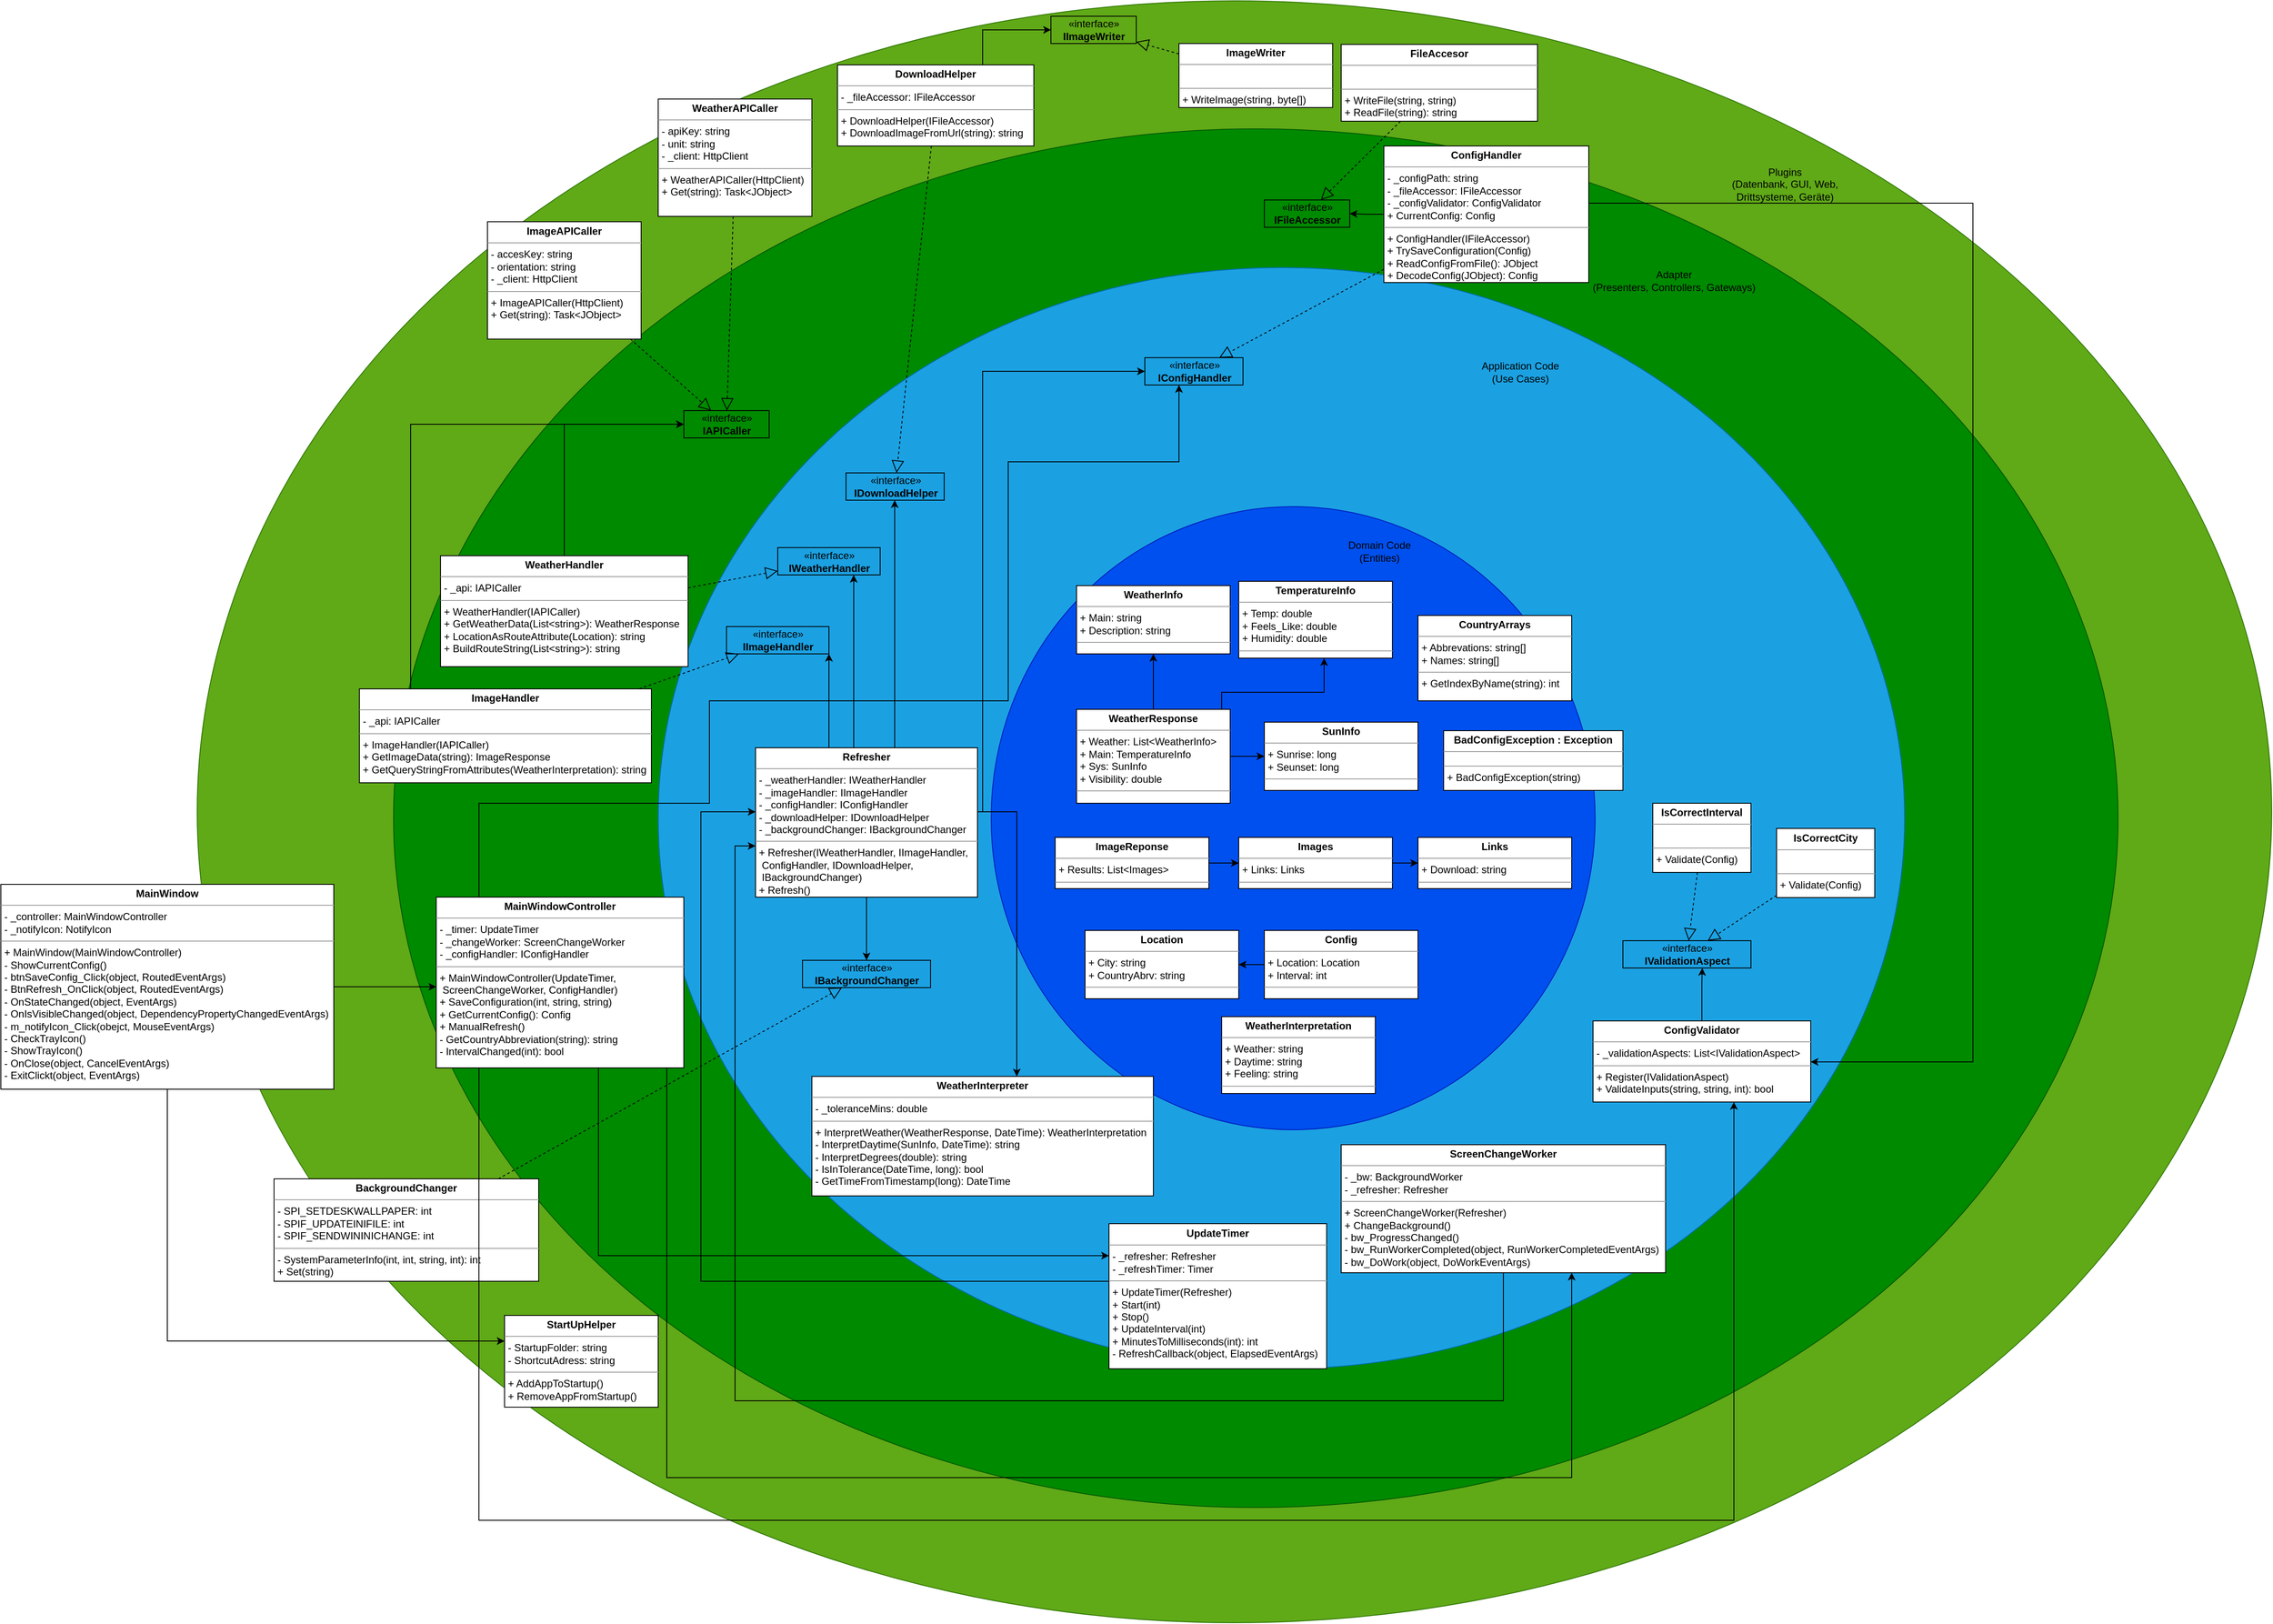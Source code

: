<mxfile version="14.6.13" type="device"><diagram id="13Ci8cnXTDBYmVddRclu" name="Seite-1"><mxGraphModel dx="2214" dy="1279" grid="1" gridSize="10" guides="1" tooltips="1" connect="1" arrows="1" fold="1" page="1" pageScale="1" pageWidth="827" pageHeight="1169" math="0" shadow="0"><root><mxCell id="0"/><mxCell id="1" parent="0"/><mxCell id="1ZH-UxGlyihbAkUnr0aM-4" value="" style="ellipse;whiteSpace=wrap;html=1;fillColor=#60a917;strokeColor=#2D7600;fontColor=#ffffff;" parent="1" vertex="1"><mxGeometry x="1000" width="2430" height="1900" as="geometry"/></mxCell><mxCell id="1ZH-UxGlyihbAkUnr0aM-3" value="" style="ellipse;whiteSpace=wrap;html=1;fillColor=#008a00;strokeColor=#005700;fontColor=#ffffff;" parent="1" vertex="1"><mxGeometry x="1230" y="150" width="2020" height="1615" as="geometry"/></mxCell><mxCell id="1ZH-UxGlyihbAkUnr0aM-2" value="" style="ellipse;whiteSpace=wrap;html=1;fillColor=#1ba1e2;strokeColor=#006EAF;fontColor=#ffffff;" parent="1" vertex="1"><mxGeometry x="1540" y="312.5" width="1460" height="1290" as="geometry"/></mxCell><mxCell id="1ZH-UxGlyihbAkUnr0aM-1" value="" style="ellipse;whiteSpace=wrap;html=1;fillColor=#0050ef;strokeColor=#001DBC;fontColor=#ffffff;" parent="1" vertex="1"><mxGeometry x="1930" y="592.5" width="707.5" height="730" as="geometry"/></mxCell><mxCell id="1ZH-UxGlyihbAkUnr0aM-5" value="Plugins&lt;br&gt;(Datenbank, GUI, Web, &lt;br&gt;Drittsysteme, Geräte)" style="text;html=1;strokeColor=none;fillColor=none;align=center;verticalAlign=middle;whiteSpace=wrap;rounded=0;" parent="1" vertex="1"><mxGeometry x="2740" y="190" width="240" height="50" as="geometry"/></mxCell><mxCell id="1ZH-UxGlyihbAkUnr0aM-7" value="Adapter&lt;br&gt;(Presenters, Controllers, Gateways)" style="text;html=1;strokeColor=none;fillColor=none;align=center;verticalAlign=middle;whiteSpace=wrap;rounded=0;" parent="1" vertex="1"><mxGeometry x="2620" y="312.5" width="220" height="30" as="geometry"/></mxCell><mxCell id="1ZH-UxGlyihbAkUnr0aM-8" value="Application Code&lt;br&gt;(Use Cases)" style="text;html=1;strokeColor=none;fillColor=none;align=center;verticalAlign=middle;whiteSpace=wrap;rounded=0;" parent="1" vertex="1"><mxGeometry x="2500" y="420" width="100" height="30" as="geometry"/></mxCell><mxCell id="1ZH-UxGlyihbAkUnr0aM-9" value="Domain Code&lt;br&gt;(Entities)" style="text;html=1;strokeColor=none;fillColor=none;align=center;verticalAlign=middle;whiteSpace=wrap;rounded=0;" parent="1" vertex="1"><mxGeometry x="2340" y="630" width="90" height="30" as="geometry"/></mxCell><mxCell id="TpVtdpSpKy2b_vQORwwP-1" value="&lt;p style=&quot;margin: 0px ; margin-top: 4px ; text-align: center&quot;&gt;&lt;b&gt;CountryArrays&lt;/b&gt;&lt;/p&gt;&lt;hr size=&quot;1&quot;&gt;&lt;p style=&quot;margin: 0px ; margin-left: 4px&quot;&gt;+ Abbrevations: string[]&lt;/p&gt;&lt;p style=&quot;margin: 0px ; margin-left: 4px&quot;&gt;+ Names: string[]&lt;/p&gt;&lt;hr size=&quot;1&quot;&gt;&lt;p style=&quot;margin: 0px ; margin-left: 4px&quot;&gt;+ GetIndexByName(string): int&lt;/p&gt;" style="verticalAlign=top;align=left;overflow=fill;fontSize=12;fontFamily=Helvetica;html=1;labelBackgroundColor=none;collapsible=0;" parent="1" vertex="1"><mxGeometry x="2430" y="720" width="180" height="100" as="geometry"><mxRectangle x="610" y="215" width="130" height="80" as="alternateBounds"/></mxGeometry></mxCell><mxCell id="TpVtdpSpKy2b_vQORwwP-2" value="&lt;p style=&quot;margin: 0px ; margin-top: 4px ; text-align: center&quot;&gt;&lt;b&gt;Location&lt;/b&gt;&lt;/p&gt;&lt;hr size=&quot;1&quot;&gt;&lt;p style=&quot;margin: 0px ; margin-left: 4px&quot;&gt;+ City: string&lt;/p&gt;&lt;p style=&quot;margin: 0px ; margin-left: 4px&quot;&gt;+ CountryAbrv: string&lt;/p&gt;&lt;hr size=&quot;1&quot;&gt;&lt;p style=&quot;margin: 0px ; margin-left: 4px&quot;&gt;&lt;br&gt;&lt;/p&gt;" style="verticalAlign=top;align=left;overflow=fill;fontSize=12;fontFamily=Helvetica;html=1;labelBackgroundColor=none;collapsible=0;" parent="1" vertex="1"><mxGeometry x="2040" y="1089" width="180" height="80" as="geometry"><mxRectangle x="610" y="215" width="130" height="80" as="alternateBounds"/></mxGeometry></mxCell><mxCell id="TpVtdpSpKy2b_vQORwwP-3" value="&lt;p style=&quot;margin: 0px ; margin-top: 4px ; text-align: center&quot;&gt;&lt;b&gt;WeatherInterpretation&lt;/b&gt;&lt;/p&gt;&lt;hr size=&quot;1&quot;&gt;&lt;p style=&quot;margin: 0px ; margin-left: 4px&quot;&gt;+ Weather: string&lt;/p&gt;&lt;p style=&quot;margin: 0px ; margin-left: 4px&quot;&gt;+ Daytime: string&lt;/p&gt;&lt;p style=&quot;margin: 0px ; margin-left: 4px&quot;&gt;+ Feeling: string&lt;/p&gt;&lt;hr size=&quot;1&quot;&gt;&lt;p style=&quot;margin: 0px ; margin-left: 4px&quot;&gt;&lt;br&gt;&lt;/p&gt;" style="verticalAlign=top;align=left;overflow=fill;fontSize=12;fontFamily=Helvetica;html=1;labelBackgroundColor=none;collapsible=0;" parent="1" vertex="1"><mxGeometry x="2200" y="1190" width="180" height="90" as="geometry"><mxRectangle x="610" y="215" width="130" height="80" as="alternateBounds"/></mxGeometry></mxCell><mxCell id="TpVtdpSpKy2b_vQORwwP-5" style="edgeStyle=orthogonalEdgeStyle;rounded=0;orthogonalLoop=1;jettySize=auto;html=1;" parent="1" source="TpVtdpSpKy2b_vQORwwP-4" target="TpVtdpSpKy2b_vQORwwP-2" edge="1"><mxGeometry relative="1" as="geometry"/></mxCell><mxCell id="TpVtdpSpKy2b_vQORwwP-4" value="&lt;p style=&quot;margin: 0px ; margin-top: 4px ; text-align: center&quot;&gt;&lt;b&gt;Config&lt;/b&gt;&lt;/p&gt;&lt;hr size=&quot;1&quot;&gt;&lt;p style=&quot;margin: 0px ; margin-left: 4px&quot;&gt;+ Location: Location&lt;/p&gt;&lt;p style=&quot;margin: 0px ; margin-left: 4px&quot;&gt;+ Interval: int&lt;/p&gt;&lt;hr size=&quot;1&quot;&gt;&lt;p style=&quot;margin: 0px ; margin-left: 4px&quot;&gt;&lt;br&gt;&lt;/p&gt;" style="verticalAlign=top;align=left;overflow=fill;fontSize=12;fontFamily=Helvetica;html=1;labelBackgroundColor=none;collapsible=0;" parent="1" vertex="1"><mxGeometry x="2250" y="1089" width="180" height="80" as="geometry"><mxRectangle x="610" y="215" width="130" height="80" as="alternateBounds"/></mxGeometry></mxCell><mxCell id="TpVtdpSpKy2b_vQORwwP-8" style="edgeStyle=orthogonalEdgeStyle;rounded=0;orthogonalLoop=1;jettySize=auto;html=1;" parent="1" source="TpVtdpSpKy2b_vQORwwP-6" target="TpVtdpSpKy2b_vQORwwP-7" edge="1"><mxGeometry relative="1" as="geometry"/></mxCell><mxCell id="TpVtdpSpKy2b_vQORwwP-11" style="edgeStyle=orthogonalEdgeStyle;rounded=0;orthogonalLoop=1;jettySize=auto;html=1;exitX=1;exitY=0.5;exitDx=0;exitDy=0;" parent="1" source="TpVtdpSpKy2b_vQORwwP-6" target="TpVtdpSpKy2b_vQORwwP-9" edge="1"><mxGeometry relative="1" as="geometry"><Array as="points"><mxPoint x="2200" y="810"/><mxPoint x="2320" y="810"/></Array></mxGeometry></mxCell><mxCell id="TpVtdpSpKy2b_vQORwwP-13" style="edgeStyle=orthogonalEdgeStyle;rounded=0;orthogonalLoop=1;jettySize=auto;html=1;" parent="1" source="TpVtdpSpKy2b_vQORwwP-6" target="TpVtdpSpKy2b_vQORwwP-12" edge="1"><mxGeometry relative="1" as="geometry"/></mxCell><mxCell id="TpVtdpSpKy2b_vQORwwP-6" value="&lt;p style=&quot;margin: 0px ; margin-top: 4px ; text-align: center&quot;&gt;&lt;b&gt;WeatherResponse&lt;/b&gt;&lt;/p&gt;&lt;hr size=&quot;1&quot;&gt;&lt;p style=&quot;margin: 0px ; margin-left: 4px&quot;&gt;+ Weather: List&amp;lt;WeatherInfo&amp;gt;&lt;/p&gt;&lt;p style=&quot;margin: 0px ; margin-left: 4px&quot;&gt;+ Main: TemperatureInfo&lt;/p&gt;&lt;p style=&quot;margin: 0px ; margin-left: 4px&quot;&gt;+ Sys: SunInfo&lt;/p&gt;&lt;p style=&quot;margin: 0px ; margin-left: 4px&quot;&gt;+ Visibility: double&lt;/p&gt;&lt;hr size=&quot;1&quot;&gt;&lt;p style=&quot;margin: 0px ; margin-left: 4px&quot;&gt;&lt;br&gt;&lt;/p&gt;" style="verticalAlign=top;align=left;overflow=fill;fontSize=12;fontFamily=Helvetica;html=1;labelBackgroundColor=none;collapsible=0;" parent="1" vertex="1"><mxGeometry x="2030" y="830" width="180" height="110" as="geometry"><mxRectangle x="610" y="215" width="130" height="80" as="alternateBounds"/></mxGeometry></mxCell><mxCell id="TpVtdpSpKy2b_vQORwwP-7" value="&lt;p style=&quot;margin: 0px ; margin-top: 4px ; text-align: center&quot;&gt;&lt;b&gt;WeatherInfo&lt;/b&gt;&lt;/p&gt;&lt;hr size=&quot;1&quot;&gt;&lt;p style=&quot;margin: 0px ; margin-left: 4px&quot;&gt;&lt;span&gt;+ Main: string&lt;/span&gt;&lt;br&gt;&lt;/p&gt;&lt;p style=&quot;margin: 0px ; margin-left: 4px&quot;&gt;&lt;span&gt;+ Description: string&lt;/span&gt;&lt;/p&gt;&lt;hr size=&quot;1&quot;&gt;&lt;p style=&quot;margin: 0px ; margin-left: 4px&quot;&gt;&lt;br&gt;&lt;/p&gt;" style="verticalAlign=top;align=left;overflow=fill;fontSize=12;fontFamily=Helvetica;html=1;labelBackgroundColor=none;collapsible=0;" parent="1" vertex="1"><mxGeometry x="2030" y="685" width="180" height="80" as="geometry"><mxRectangle x="610" y="215" width="130" height="80" as="alternateBounds"/></mxGeometry></mxCell><mxCell id="TpVtdpSpKy2b_vQORwwP-9" value="&lt;p style=&quot;margin: 0px ; margin-top: 4px ; text-align: center&quot;&gt;&lt;b&gt;TemperatureInfo&lt;/b&gt;&lt;/p&gt;&lt;hr size=&quot;1&quot;&gt;&lt;p style=&quot;margin: 0px ; margin-left: 4px&quot;&gt;&lt;span&gt;+ Temp: double&lt;/span&gt;&lt;br&gt;&lt;/p&gt;&lt;p style=&quot;margin: 0px ; margin-left: 4px&quot;&gt;&lt;span&gt;+ Feels_Like: double&lt;/span&gt;&lt;/p&gt;&lt;p style=&quot;margin: 0px ; margin-left: 4px&quot;&gt;&lt;span&gt;+ Humidity: double&lt;/span&gt;&lt;/p&gt;&lt;hr size=&quot;1&quot;&gt;&lt;p style=&quot;margin: 0px ; margin-left: 4px&quot;&gt;&lt;br&gt;&lt;/p&gt;" style="verticalAlign=top;align=left;overflow=fill;fontSize=12;fontFamily=Helvetica;html=1;labelBackgroundColor=none;collapsible=0;" parent="1" vertex="1"><mxGeometry x="2220" y="680" width="180" height="90" as="geometry"><mxRectangle x="610" y="215" width="130" height="80" as="alternateBounds"/></mxGeometry></mxCell><mxCell id="TpVtdpSpKy2b_vQORwwP-12" value="&lt;p style=&quot;margin: 0px ; margin-top: 4px ; text-align: center&quot;&gt;&lt;b&gt;SunInfo&lt;/b&gt;&lt;/p&gt;&lt;hr size=&quot;1&quot;&gt;&lt;p style=&quot;margin: 0px ; margin-left: 4px&quot;&gt;&lt;span&gt;+ Sunrise: long&lt;/span&gt;&lt;br&gt;&lt;/p&gt;&lt;p style=&quot;margin: 0px ; margin-left: 4px&quot;&gt;&lt;span&gt;+ Seunset: long&lt;/span&gt;&lt;/p&gt;&lt;hr size=&quot;1&quot;&gt;&lt;p style=&quot;margin: 0px ; margin-left: 4px&quot;&gt;&lt;br&gt;&lt;/p&gt;" style="verticalAlign=top;align=left;overflow=fill;fontSize=12;fontFamily=Helvetica;html=1;labelBackgroundColor=none;collapsible=0;" parent="1" vertex="1"><mxGeometry x="2250" y="845" width="180" height="80" as="geometry"><mxRectangle x="610" y="215" width="130" height="80" as="alternateBounds"/></mxGeometry></mxCell><mxCell id="TpVtdpSpKy2b_vQORwwP-17" style="edgeStyle=orthogonalEdgeStyle;rounded=0;orthogonalLoop=1;jettySize=auto;html=1;" parent="1" source="TpVtdpSpKy2b_vQORwwP-14" target="TpVtdpSpKy2b_vQORwwP-15" edge="1"><mxGeometry relative="1" as="geometry"/></mxCell><mxCell id="TpVtdpSpKy2b_vQORwwP-14" value="&lt;p style=&quot;margin: 0px ; margin-top: 4px ; text-align: center&quot;&gt;&lt;b&gt;ImageReponse&lt;/b&gt;&lt;/p&gt;&lt;hr size=&quot;1&quot;&gt;&lt;p style=&quot;margin: 0px ; margin-left: 4px&quot;&gt;+ Results: List&amp;lt;Images&amp;gt;&lt;/p&gt;&lt;hr size=&quot;1&quot;&gt;&lt;p style=&quot;margin: 0px ; margin-left: 4px&quot;&gt;&lt;br&gt;&lt;/p&gt;" style="verticalAlign=top;align=left;overflow=fill;fontSize=12;fontFamily=Helvetica;html=1;labelBackgroundColor=none;collapsible=0;" parent="1" vertex="1"><mxGeometry x="2005" y="980" width="180" height="60" as="geometry"><mxRectangle x="610" y="215" width="130" height="80" as="alternateBounds"/></mxGeometry></mxCell><mxCell id="TpVtdpSpKy2b_vQORwwP-18" style="edgeStyle=orthogonalEdgeStyle;rounded=0;orthogonalLoop=1;jettySize=auto;html=1;" parent="1" source="TpVtdpSpKy2b_vQORwwP-15" target="TpVtdpSpKy2b_vQORwwP-16" edge="1"><mxGeometry relative="1" as="geometry"/></mxCell><mxCell id="TpVtdpSpKy2b_vQORwwP-15" value="&lt;p style=&quot;margin: 0px ; margin-top: 4px ; text-align: center&quot;&gt;&lt;b&gt;Images&lt;/b&gt;&lt;/p&gt;&lt;hr size=&quot;1&quot;&gt;&lt;p style=&quot;margin: 0px ; margin-left: 4px&quot;&gt;+ Links: Links&lt;/p&gt;&lt;hr size=&quot;1&quot;&gt;&lt;p style=&quot;margin: 0px ; margin-left: 4px&quot;&gt;&lt;br&gt;&lt;/p&gt;" style="verticalAlign=top;align=left;overflow=fill;fontSize=12;fontFamily=Helvetica;html=1;labelBackgroundColor=none;collapsible=0;" parent="1" vertex="1"><mxGeometry x="2220" y="980" width="180" height="60" as="geometry"><mxRectangle x="610" y="215" width="130" height="80" as="alternateBounds"/></mxGeometry></mxCell><mxCell id="TpVtdpSpKy2b_vQORwwP-16" value="&lt;p style=&quot;margin: 0px ; margin-top: 4px ; text-align: center&quot;&gt;&lt;b&gt;Links&lt;/b&gt;&lt;/p&gt;&lt;hr size=&quot;1&quot;&gt;&lt;p style=&quot;margin: 0px ; margin-left: 4px&quot;&gt;+ Download: string&lt;/p&gt;&lt;hr size=&quot;1&quot;&gt;&lt;p style=&quot;margin: 0px ; margin-left: 4px&quot;&gt;&lt;br&gt;&lt;/p&gt;" style="verticalAlign=top;align=left;overflow=fill;fontSize=12;fontFamily=Helvetica;html=1;labelBackgroundColor=none;collapsible=0;" parent="1" vertex="1"><mxGeometry x="2430" y="980" width="180" height="60" as="geometry"><mxRectangle x="610" y="215" width="130" height="80" as="alternateBounds"/></mxGeometry></mxCell><mxCell id="TpVtdpSpKy2b_vQORwwP-19" value="&lt;p style=&quot;margin: 0px ; margin-top: 4px ; text-align: center&quot;&gt;&lt;b&gt;BadConfigException : Exception&lt;/b&gt;&lt;/p&gt;&lt;hr size=&quot;1&quot;&gt;&lt;p style=&quot;margin: 0px 0px 0px 4px ; font-size: 3px&quot;&gt;&lt;br&gt;&lt;/p&gt;&lt;hr size=&quot;1&quot;&gt;&lt;p style=&quot;margin: 0px ; margin-left: 4px&quot;&gt;+ BadConfigException(string)&lt;/p&gt;" style="verticalAlign=top;align=left;overflow=fill;fontSize=12;fontFamily=Helvetica;html=1;labelBackgroundColor=none;collapsible=0;" parent="1" vertex="1"><mxGeometry x="2460" y="855" width="210" height="70" as="geometry"><mxRectangle x="610" y="215" width="130" height="80" as="alternateBounds"/></mxGeometry></mxCell><mxCell id="TpVtdpSpKy2b_vQORwwP-20" value="&lt;p style=&quot;margin: 0px ; margin-top: 4px ; text-align: center&quot;&gt;&lt;b&gt;ImageAPICaller&lt;/b&gt;&lt;/p&gt;&lt;hr size=&quot;1&quot;&gt;&lt;p style=&quot;margin: 0px ; margin-left: 4px&quot;&gt;- accesKey: string&lt;/p&gt;&lt;p style=&quot;margin: 0px ; margin-left: 4px&quot;&gt;- orientation: string&lt;br&gt;&lt;/p&gt;&lt;p style=&quot;margin: 0px ; margin-left: 4px&quot;&gt;- _client: HttpClient&lt;br&gt;&lt;/p&gt;&lt;hr size=&quot;1&quot;&gt;&lt;p style=&quot;margin: 0px ; margin-left: 4px&quot;&gt;+ ImageAPICaller(HttpClient)&lt;/p&gt;&lt;p style=&quot;margin: 0px ; margin-left: 4px&quot;&gt;+ Get(string): Task&amp;lt;JObject&amp;gt;&lt;/p&gt;" style="verticalAlign=top;align=left;overflow=fill;fontSize=12;fontFamily=Helvetica;html=1;labelBackgroundColor=none;collapsible=0;" parent="1" vertex="1"><mxGeometry x="1340" y="258.75" width="180" height="137.5" as="geometry"><mxRectangle x="610" y="215" width="130" height="80" as="alternateBounds"/></mxGeometry></mxCell><mxCell id="TpVtdpSpKy2b_vQORwwP-21" value="&lt;p style=&quot;margin: 0px ; margin-top: 4px ; text-align: center&quot;&gt;&lt;b&gt;WeatherAPICaller&lt;/b&gt;&lt;/p&gt;&lt;hr size=&quot;1&quot;&gt;&lt;p style=&quot;margin: 0px ; margin-left: 4px&quot;&gt;- apiKey: string&lt;/p&gt;&lt;p style=&quot;margin: 0px ; margin-left: 4px&quot;&gt;- unit: string&lt;br&gt;&lt;/p&gt;&lt;p style=&quot;margin: 0px ; margin-left: 4px&quot;&gt;- _client: HttpClient&lt;br&gt;&lt;/p&gt;&lt;hr size=&quot;1&quot;&gt;&lt;p style=&quot;margin: 0px ; margin-left: 4px&quot;&gt;+ WeatherAPICaller(HttpClient)&lt;/p&gt;&lt;p style=&quot;margin: 0px ; margin-left: 4px&quot;&gt;+ Get(string): Task&amp;lt;JObject&amp;gt;&lt;/p&gt;" style="verticalAlign=top;align=left;overflow=fill;fontSize=12;fontFamily=Helvetica;html=1;labelBackgroundColor=none;collapsible=0;" parent="1" vertex="1"><mxGeometry x="1540" y="115" width="180" height="137.5" as="geometry"><mxRectangle x="610" y="215" width="130" height="80" as="alternateBounds"/></mxGeometry></mxCell><mxCell id="TpVtdpSpKy2b_vQORwwP-22" value="«interface»&lt;br&gt;&lt;b&gt;IAPICaller&lt;/b&gt;" style="html=1;labelBackgroundColor=none;fillColor=none;" parent="1" vertex="1"><mxGeometry x="1570" y="480" width="100" height="32" as="geometry"/></mxCell><mxCell id="TpVtdpSpKy2b_vQORwwP-23" value="" style="endArrow=block;dashed=1;endFill=0;endSize=12;html=1;" parent="1" source="TpVtdpSpKy2b_vQORwwP-21" target="TpVtdpSpKy2b_vQORwwP-22" edge="1"><mxGeometry width="160" relative="1" as="geometry"><mxPoint x="1630" y="520" as="sourcePoint"/><mxPoint x="1790" y="520" as="targetPoint"/></mxGeometry></mxCell><mxCell id="TpVtdpSpKy2b_vQORwwP-24" value="" style="endArrow=block;dashed=1;endFill=0;endSize=12;html=1;" parent="1" source="TpVtdpSpKy2b_vQORwwP-20" target="TpVtdpSpKy2b_vQORwwP-22" edge="1"><mxGeometry width="160" relative="1" as="geometry"><mxPoint x="1997.945" y="462" as="sourcePoint"/><mxPoint x="2078" y="488.716" as="targetPoint"/></mxGeometry></mxCell><mxCell id="TpVtdpSpKy2b_vQORwwP-27" style="edgeStyle=orthogonalEdgeStyle;rounded=0;orthogonalLoop=1;jettySize=auto;html=1;entryX=0;entryY=0.5;entryDx=0;entryDy=0;" parent="1" source="TpVtdpSpKy2b_vQORwwP-25" target="TpVtdpSpKy2b_vQORwwP-22" edge="1"><mxGeometry relative="1" as="geometry"/></mxCell><mxCell id="TpVtdpSpKy2b_vQORwwP-25" value="&lt;p style=&quot;margin: 0px ; margin-top: 4px ; text-align: center&quot;&gt;&lt;b&gt;WeatherHandler&lt;/b&gt;&lt;/p&gt;&lt;hr size=&quot;1&quot;&gt;&lt;p style=&quot;margin: 0px ; margin-left: 4px&quot;&gt;- _api: IAPICaller&lt;/p&gt;&lt;hr size=&quot;1&quot;&gt;&lt;p style=&quot;margin: 0px ; margin-left: 4px&quot;&gt;+ WeatherHandler(IAPICaller)&lt;/p&gt;&lt;p style=&quot;margin: 0px ; margin-left: 4px&quot;&gt;+ GetWeatherData(List&amp;lt;string&amp;gt;): WeatherResponse&lt;/p&gt;&lt;p style=&quot;margin: 0px ; margin-left: 4px&quot;&gt;+ LocationAsRouteAttribute(Location): string&lt;/p&gt;&lt;p style=&quot;margin: 0px ; margin-left: 4px&quot;&gt;+ BuildRouteString(List&amp;lt;string&amp;gt;): string&lt;/p&gt;" style="verticalAlign=top;align=left;overflow=fill;fontSize=12;fontFamily=Helvetica;html=1;labelBackgroundColor=none;collapsible=0;" parent="1" vertex="1"><mxGeometry x="1285" y="650" width="290" height="130" as="geometry"><mxRectangle x="610" y="215" width="130" height="80" as="alternateBounds"/></mxGeometry></mxCell><mxCell id="vVlCtufXUHjlxAoRxOio-18" style="edgeStyle=orthogonalEdgeStyle;rounded=0;orthogonalLoop=1;jettySize=auto;html=1;" parent="1" source="TpVtdpSpKy2b_vQORwwP-29" target="TpVtdpSpKy2b_vQORwwP-22" edge="1"><mxGeometry relative="1" as="geometry"><Array as="points"><mxPoint x="1250" y="496"/></Array></mxGeometry></mxCell><mxCell id="TpVtdpSpKy2b_vQORwwP-29" value="&lt;p style=&quot;margin: 0px ; margin-top: 4px ; text-align: center&quot;&gt;&lt;b&gt;ImageHandler&lt;/b&gt;&lt;/p&gt;&lt;hr size=&quot;1&quot;&gt;&lt;p style=&quot;margin: 0px ; margin-left: 4px&quot;&gt;- _api: IAPICaller&lt;/p&gt;&lt;hr size=&quot;1&quot;&gt;&lt;p style=&quot;margin: 0px ; margin-left: 4px&quot;&gt;+ ImageHandler(IAPICaller)&lt;/p&gt;&lt;p style=&quot;margin: 0px ; margin-left: 4px&quot;&gt;+ GetImageData(string): ImageResponse&lt;/p&gt;&lt;p style=&quot;margin: 0px ; margin-left: 4px&quot;&gt;+ GetQueryStringFromAttributes(WeatherInterpretation): string&lt;/p&gt;" style="verticalAlign=top;align=left;overflow=fill;fontSize=12;fontFamily=Helvetica;html=1;labelBackgroundColor=none;collapsible=0;" parent="1" vertex="1"><mxGeometry x="1190" y="806" width="342" height="110" as="geometry"><mxRectangle x="610" y="215" width="130" height="80" as="alternateBounds"/></mxGeometry></mxCell><mxCell id="vVlCtufXUHjlxAoRxOio-10" style="edgeStyle=orthogonalEdgeStyle;rounded=0;orthogonalLoop=1;jettySize=auto;html=1;" parent="1" source="TpVtdpSpKy2b_vQORwwP-33" target="vVlCtufXUHjlxAoRxOio-1" edge="1"><mxGeometry relative="1" as="geometry"/></mxCell><mxCell id="L167CEfC-LXTm9epUfod-1" style="edgeStyle=orthogonalEdgeStyle;rounded=0;orthogonalLoop=1;jettySize=auto;html=1;" parent="1" source="TpVtdpSpKy2b_vQORwwP-33" target="TpVtdpSpKy2b_vQORwwP-42" edge="1"><mxGeometry relative="1" as="geometry"><Array as="points"><mxPoint x="3080" y="237"/><mxPoint x="3080" y="1243"/></Array></mxGeometry></mxCell><mxCell id="TpVtdpSpKy2b_vQORwwP-33" value="&lt;p style=&quot;margin: 0px ; margin-top: 4px ; text-align: center&quot;&gt;&lt;b&gt;ConfigHandler&lt;/b&gt;&lt;/p&gt;&lt;hr size=&quot;1&quot;&gt;&lt;p style=&quot;margin: 0px ; margin-left: 4px&quot;&gt;- _configPath: string&lt;/p&gt;&lt;p style=&quot;margin: 0px ; margin-left: 4px&quot;&gt;- _fileAccessor: IFileAccessor&lt;/p&gt;&lt;p style=&quot;margin: 0px ; margin-left: 4px&quot;&gt;- _configValidator: ConfigValidator&lt;/p&gt;&lt;p style=&quot;margin: 0px ; margin-left: 4px&quot;&gt;+ CurrentConfig: Config&lt;/p&gt;&lt;hr size=&quot;1&quot;&gt;&lt;p style=&quot;margin: 0px ; margin-left: 4px&quot;&gt;+ ConfigHandler(IFileAccessor)&lt;/p&gt;&lt;p style=&quot;margin: 0px ; margin-left: 4px&quot;&gt;+ TrySaveConfiguration(Config)&lt;/p&gt;&lt;p style=&quot;margin: 0px ; margin-left: 4px&quot;&gt;+ ReadConfigFromFile(): JObject&lt;/p&gt;&lt;p style=&quot;margin: 0px ; margin-left: 4px&quot;&gt;+&amp;nbsp;DecodeConfig(JObject): Config&lt;/p&gt;" style="verticalAlign=top;align=left;overflow=fill;fontSize=12;fontFamily=Helvetica;html=1;labelBackgroundColor=none;collapsible=0;" parent="1" vertex="1"><mxGeometry x="2390" y="170" width="240" height="160" as="geometry"><mxRectangle x="610" y="215" width="130" height="80" as="alternateBounds"/></mxGeometry></mxCell><mxCell id="TpVtdpSpKy2b_vQORwwP-35" value="&lt;p style=&quot;margin: 0px ; margin-top: 4px ; text-align: center&quot;&gt;&lt;b&gt;WeatherInterpreter&lt;/b&gt;&lt;/p&gt;&lt;hr size=&quot;1&quot;&gt;&lt;p style=&quot;margin: 0px ; margin-left: 4px&quot;&gt;- _toleranceMins: double&lt;/p&gt;&lt;hr size=&quot;1&quot;&gt;&lt;p style=&quot;margin: 0px ; margin-left: 4px&quot;&gt;+ InterpretWeather(WeatherResponse, DateTime): WeatherInterpretation&lt;/p&gt;&lt;p style=&quot;margin: 0px ; margin-left: 4px&quot;&gt;- InterpretDaytime(SunInfo, DateTime): string&lt;/p&gt;&lt;p style=&quot;margin: 0px ; margin-left: 4px&quot;&gt;- InterpretDegrees(double): string&lt;/p&gt;&lt;p style=&quot;margin: 0px ; margin-left: 4px&quot;&gt;- IsInTolerance(DateTime, long): bool&lt;/p&gt;&lt;p style=&quot;margin: 0px ; margin-left: 4px&quot;&gt;- GetTimeFromTimestamp(long): DateTime&lt;/p&gt;" style="verticalAlign=top;align=left;overflow=fill;fontSize=12;fontFamily=Helvetica;html=1;labelBackgroundColor=none;collapsible=0;" parent="1" vertex="1"><mxGeometry x="1720" y="1260" width="400" height="140" as="geometry"><mxRectangle x="610" y="215" width="130" height="80" as="alternateBounds"/></mxGeometry></mxCell><mxCell id="RV220JZkcXRQUNk5Nw35-1" style="edgeStyle=orthogonalEdgeStyle;rounded=0;orthogonalLoop=1;jettySize=auto;html=1;" parent="1" source="TpVtdpSpKy2b_vQORwwP-39" target="TpVtdpSpKy2b_vQORwwP-43" edge="1"><mxGeometry relative="1" as="geometry"><Array as="points"><mxPoint x="1590" y="1500"/><mxPoint x="1590" y="950"/></Array></mxGeometry></mxCell><mxCell id="TpVtdpSpKy2b_vQORwwP-39" value="&lt;p style=&quot;margin: 0px ; margin-top: 4px ; text-align: center&quot;&gt;&lt;b&gt;UpdateTimer&lt;/b&gt;&lt;/p&gt;&lt;hr size=&quot;1&quot;&gt;&lt;p style=&quot;margin: 0px ; margin-left: 4px&quot;&gt;- _refresher: Refresher&lt;/p&gt;&lt;p style=&quot;margin: 0px ; margin-left: 4px&quot;&gt;- _refreshTimer: Timer&lt;/p&gt;&lt;hr size=&quot;1&quot;&gt;&lt;p style=&quot;margin: 0px ; margin-left: 4px&quot;&gt;+ UpdateTimer(Refresher)&lt;/p&gt;&lt;p style=&quot;margin: 0px ; margin-left: 4px&quot;&gt;+ Start(int)&lt;/p&gt;&lt;p style=&quot;margin: 0px ; margin-left: 4px&quot;&gt;+ Stop()&lt;/p&gt;&lt;p style=&quot;margin: 0px ; margin-left: 4px&quot;&gt;+ UpdateInterval(int)&lt;/p&gt;&lt;p style=&quot;margin: 0px ; margin-left: 4px&quot;&gt;+ MinutesToMilliseconds(int): int&lt;/p&gt;&lt;p style=&quot;margin: 0px ; margin-left: 4px&quot;&gt;- RefreshCallback(object, ElapsedEventArgs)&lt;/p&gt;" style="verticalAlign=top;align=left;overflow=fill;fontSize=12;fontFamily=Helvetica;html=1;labelBackgroundColor=none;collapsible=0;" parent="1" vertex="1"><mxGeometry x="2068" y="1432.5" width="255" height="170" as="geometry"><mxRectangle x="610" y="215" width="130" height="80" as="alternateBounds"/></mxGeometry></mxCell><mxCell id="vVlCtufXUHjlxAoRxOio-21" style="edgeStyle=orthogonalEdgeStyle;rounded=0;orthogonalLoop=1;jettySize=auto;html=1;" parent="1" source="TpVtdpSpKy2b_vQORwwP-40" target="TpVtdpSpKy2b_vQORwwP-43" edge="1"><mxGeometry relative="1" as="geometry"><Array as="points"><mxPoint x="2530" y="1640"/><mxPoint x="1630" y="1640"/><mxPoint x="1630" y="990"/></Array></mxGeometry></mxCell><mxCell id="TpVtdpSpKy2b_vQORwwP-40" value="&lt;p style=&quot;margin: 0px ; margin-top: 4px ; text-align: center&quot;&gt;&lt;b&gt;ScreenChangeWorker&lt;/b&gt;&lt;/p&gt;&lt;hr size=&quot;1&quot;&gt;&lt;p style=&quot;margin: 0px ; margin-left: 4px&quot;&gt;- _bw: BackgroundWorker&lt;/p&gt;&lt;p style=&quot;margin: 0px ; margin-left: 4px&quot;&gt;- _refresher: Refresher&lt;/p&gt;&lt;hr size=&quot;1&quot;&gt;&lt;p style=&quot;margin: 0px ; margin-left: 4px&quot;&gt;+ ScreenChangeWorker(Refresher)&lt;/p&gt;&lt;p style=&quot;margin: 0px ; margin-left: 4px&quot;&gt;+ ChangeBackground()&lt;/p&gt;&lt;p style=&quot;margin: 0px ; margin-left: 4px&quot;&gt;- bw_ProgressChanged()&lt;/p&gt;&lt;p style=&quot;margin: 0px ; margin-left: 4px&quot;&gt;- bw_RunWorkerCompleted(object, RunWorkerCompletedEventArgs)&lt;/p&gt;&lt;p style=&quot;margin: 0px ; margin-left: 4px&quot;&gt;- bw_DoWork(object, DoWorkEventArgs)&lt;/p&gt;" style="verticalAlign=top;align=left;overflow=fill;fontSize=12;fontFamily=Helvetica;html=1;labelBackgroundColor=none;collapsible=0;" parent="1" vertex="1"><mxGeometry x="2340" y="1340" width="380" height="150" as="geometry"><mxRectangle x="610" y="215" width="130" height="80" as="alternateBounds"/></mxGeometry></mxCell><mxCell id="NPM1y5KNwfwg-skoHhzr-5" style="edgeStyle=orthogonalEdgeStyle;rounded=0;orthogonalLoop=1;jettySize=auto;html=1;" parent="1" source="TpVtdpSpKy2b_vQORwwP-41" target="NPM1y5KNwfwg-skoHhzr-4" edge="1"><mxGeometry relative="1" as="geometry"><Array as="points"><mxPoint x="1920" y="34"/></Array></mxGeometry></mxCell><mxCell id="TpVtdpSpKy2b_vQORwwP-41" value="&lt;p style=&quot;margin: 0px ; margin-top: 4px ; text-align: center&quot;&gt;&lt;b&gt;DownloadHelper&lt;/b&gt;&lt;/p&gt;&lt;hr size=&quot;1&quot;&gt;&lt;p style=&quot;margin: 0px ; margin-left: 4px&quot;&gt;- _fileAccessor: IFileAccessor&lt;/p&gt;&lt;hr size=&quot;1&quot;&gt;&lt;p style=&quot;margin: 0px ; margin-left: 4px&quot;&gt;+ DownloadHelper(IFileAccessor)&lt;/p&gt;&lt;p style=&quot;margin: 0px ; margin-left: 4px&quot;&gt;+ DownloadImageFromUrl(string): string&lt;/p&gt;&lt;p style=&quot;margin: 0px ; margin-left: 4px&quot;&gt;&lt;br&gt;&lt;/p&gt;" style="verticalAlign=top;align=left;overflow=fill;fontSize=12;fontFamily=Helvetica;html=1;labelBackgroundColor=none;collapsible=0;" parent="1" vertex="1"><mxGeometry x="1750" y="75" width="230" height="95" as="geometry"><mxRectangle x="610" y="215" width="130" height="80" as="alternateBounds"/></mxGeometry></mxCell><mxCell id="L167CEfC-LXTm9epUfod-7" style="edgeStyle=orthogonalEdgeStyle;rounded=0;orthogonalLoop=1;jettySize=auto;html=1;" parent="1" source="TpVtdpSpKy2b_vQORwwP-42" target="L167CEfC-LXTm9epUfod-3" edge="1"><mxGeometry relative="1" as="geometry"><Array as="points"><mxPoint x="2763" y="1150"/><mxPoint x="2763" y="1150"/></Array></mxGeometry></mxCell><mxCell id="TpVtdpSpKy2b_vQORwwP-42" value="&lt;p style=&quot;margin: 0px ; margin-top: 4px ; text-align: center&quot;&gt;&lt;b&gt;ConfigValidator&lt;/b&gt;&lt;/p&gt;&lt;hr size=&quot;1&quot;&gt;&lt;p style=&quot;margin: 0px ; margin-left: 4px&quot;&gt;- _validationAspects: List&amp;lt;IValidationAspect&amp;gt;&lt;/p&gt;&lt;hr size=&quot;1&quot;&gt;&lt;p style=&quot;margin: 0px ; margin-left: 4px&quot;&gt;+ Register(IValidationAspect)&lt;/p&gt;&lt;p style=&quot;margin: 0px ; margin-left: 4px&quot;&gt;+&amp;nbsp;&lt;span&gt;ValidateInputs(string, string, int): bool&lt;/span&gt;&lt;/p&gt;" style="verticalAlign=top;align=left;overflow=fill;fontSize=12;fontFamily=Helvetica;html=1;labelBackgroundColor=none;collapsible=0;" parent="1" vertex="1"><mxGeometry x="2635" y="1195" width="255" height="95" as="geometry"><mxRectangle x="610" y="215" width="130" height="80" as="alternateBounds"/></mxGeometry></mxCell><mxCell id="TpVtdpSpKy2b_vQORwwP-44" value="&lt;p style=&quot;margin: 0px ; margin-top: 4px ; text-align: center&quot;&gt;&lt;b&gt;BackgroundChanger&lt;/b&gt;&lt;/p&gt;&lt;hr size=&quot;1&quot;&gt;&lt;p style=&quot;margin: 0px ; margin-left: 4px&quot;&gt;- SPI_SETDESKWALLPAPER: int&lt;/p&gt;&lt;p style=&quot;margin: 0px ; margin-left: 4px&quot;&gt;- SPIF_UPDATEINIFILE: int&lt;/p&gt;&lt;p style=&quot;margin: 0px ; margin-left: 4px&quot;&gt;- SPIF_SENDWININICHANGE: int&lt;/p&gt;&lt;hr size=&quot;1&quot;&gt;&lt;p style=&quot;margin: 0px ; margin-left: 4px&quot;&gt;- SystemParameterInfo(int, int, string, int): int&lt;/p&gt;&lt;p style=&quot;margin: 0px ; margin-left: 4px&quot;&gt;+ Set(string)&lt;br&gt;&lt;/p&gt;" style="verticalAlign=top;align=left;overflow=fill;fontSize=12;fontFamily=Helvetica;html=1;labelBackgroundColor=none;collapsible=0;" parent="1" vertex="1"><mxGeometry x="1090" y="1380" width="310" height="120" as="geometry"><mxRectangle x="610" y="215" width="130" height="80" as="alternateBounds"/></mxGeometry></mxCell><mxCell id="vVlCtufXUHjlxAoRxOio-28" style="edgeStyle=orthogonalEdgeStyle;rounded=0;orthogonalLoop=1;jettySize=auto;html=1;" parent="1" source="TpVtdpSpKy2b_vQORwwP-47" target="RV220JZkcXRQUNk5Nw35-16" edge="1"><mxGeometry relative="1" as="geometry"><Array as="points"><mxPoint x="1250" y="1155"/><mxPoint x="1250" y="1155"/></Array></mxGeometry></mxCell><mxCell id="t7mPTSwOyqh4iDOu0hvu-2" style="edgeStyle=orthogonalEdgeStyle;rounded=0;orthogonalLoop=1;jettySize=auto;html=1;" parent="1" source="TpVtdpSpKy2b_vQORwwP-47" target="t7mPTSwOyqh4iDOu0hvu-1" edge="1"><mxGeometry relative="1" as="geometry"><Array as="points"><mxPoint x="965" y="1570"/></Array></mxGeometry></mxCell><mxCell id="TpVtdpSpKy2b_vQORwwP-47" value="&lt;p style=&quot;margin: 0px ; margin-top: 4px ; text-align: center&quot;&gt;&lt;b&gt;MainWindow&lt;/b&gt;&lt;/p&gt;&lt;hr size=&quot;1&quot;&gt;&lt;p style=&quot;margin: 0px ; margin-left: 4px&quot;&gt;&lt;span&gt;- _controller: MainWindowController&lt;/span&gt;&lt;/p&gt;&lt;p style=&quot;margin: 0px ; margin-left: 4px&quot;&gt;- _notifyIcon: NotifyIcon&lt;/p&gt;&lt;hr size=&quot;1&quot;&gt;&lt;p style=&quot;margin: 0px ; margin-left: 4px&quot;&gt;+ MainWindow(MainWindowController)&lt;/p&gt;&lt;p style=&quot;margin: 0px ; margin-left: 4px&quot;&gt;- ShowCurrentConfig()&lt;/p&gt;&lt;p style=&quot;margin: 0px ; margin-left: 4px&quot;&gt;- btnSaveConfig_Click(object, RoutedEventArgs)&lt;/p&gt;&lt;p style=&quot;margin: 0px ; margin-left: 4px&quot;&gt;-&amp;nbsp;BtnRefresh_OnClick(object,&amp;nbsp;RoutedEventArgs)&lt;/p&gt;&lt;p style=&quot;margin: 0px ; margin-left: 4px&quot;&gt;- OnStateChanged(object, EventArgs)&lt;/p&gt;&lt;p style=&quot;margin: 0px ; margin-left: 4px&quot;&gt;-&amp;nbsp;OnIsVisibleChanged(object, DependencyPropertyChangedEventArgs)&lt;/p&gt;&lt;p style=&quot;margin: 0px ; margin-left: 4px&quot;&gt;-&amp;nbsp;m_notifyIcon_Click(obejct,&amp;nbsp;MouseEventArgs)&lt;/p&gt;&lt;p style=&quot;margin: 0px ; margin-left: 4px&quot;&gt;-&amp;nbsp;CheckTrayIcon()&lt;/p&gt;&lt;p style=&quot;margin: 0px ; margin-left: 4px&quot;&gt;-&amp;nbsp;ShowTrayIcon()&lt;/p&gt;&lt;p style=&quot;margin: 0px ; margin-left: 4px&quot;&gt;-&amp;nbsp;OnClose(object,&amp;nbsp;CancelEventArgs)&lt;/p&gt;&lt;p style=&quot;margin: 0px ; margin-left: 4px&quot;&gt;- ExitClickt(object,&amp;nbsp;EventArgs)&lt;/p&gt;" style="verticalAlign=top;align=left;overflow=fill;fontSize=12;fontFamily=Helvetica;html=1;labelBackgroundColor=none;collapsible=0;" parent="1" vertex="1"><mxGeometry x="770" y="1035" width="390" height="240" as="geometry"><mxRectangle x="610" y="215" width="130" height="80" as="alternateBounds"/></mxGeometry></mxCell><mxCell id="RV220JZkcXRQUNk5Nw35-15" value="&lt;p style=&quot;margin: 0px ; margin-top: 4px ; text-align: center&quot;&gt;&lt;b&gt;FileAccesor&lt;/b&gt;&lt;/p&gt;&lt;hr size=&quot;1&quot;&gt;&lt;p style=&quot;margin: 0px ; margin-left: 4px&quot;&gt;&lt;br&gt;&lt;/p&gt;&lt;hr size=&quot;1&quot;&gt;&lt;p style=&quot;margin: 0px ; margin-left: 4px&quot;&gt;+ WriteFile(string, string)&lt;/p&gt;&lt;p style=&quot;margin: 0px ; margin-left: 4px&quot;&gt;&lt;span&gt;+ ReadFile(string): string&lt;/span&gt;&lt;br&gt;&lt;/p&gt;&lt;p style=&quot;margin: 0px ; margin-left: 4px&quot;&gt;&lt;br&gt;&lt;/p&gt;&lt;p style=&quot;margin: 0px ; margin-left: 4px&quot;&gt;&lt;br&gt;&lt;/p&gt;" style="verticalAlign=top;align=left;overflow=fill;fontSize=12;fontFamily=Helvetica;html=1;labelBackgroundColor=none;collapsible=0;" parent="1" vertex="1"><mxGeometry x="2340" y="51" width="230" height="90" as="geometry"><mxRectangle x="610" y="215" width="130" height="80" as="alternateBounds"/></mxGeometry></mxCell><mxCell id="vVlCtufXUHjlxAoRxOio-25" style="edgeStyle=orthogonalEdgeStyle;rounded=0;orthogonalLoop=1;jettySize=auto;html=1;" parent="1" source="RV220JZkcXRQUNk5Nw35-16" target="TpVtdpSpKy2b_vQORwwP-40" edge="1"><mxGeometry relative="1" as="geometry"><Array as="points"><mxPoint x="1550" y="1730"/><mxPoint x="2610" y="1730"/></Array></mxGeometry></mxCell><mxCell id="vVlCtufXUHjlxAoRxOio-26" style="edgeStyle=orthogonalEdgeStyle;rounded=0;orthogonalLoop=1;jettySize=auto;html=1;" parent="1" source="RV220JZkcXRQUNk5Nw35-16" target="2-Z3lqV99WR4nA4F3u_u-1" edge="1"><mxGeometry relative="1" as="geometry"><Array as="points"><mxPoint x="1330" y="940"/><mxPoint x="1600" y="940"/><mxPoint x="1600" y="820"/><mxPoint x="1950" y="820"/><mxPoint x="1950" y="540"/><mxPoint x="2150" y="540"/></Array></mxGeometry></mxCell><mxCell id="vVlCtufXUHjlxAoRxOio-27" style="edgeStyle=orthogonalEdgeStyle;rounded=0;orthogonalLoop=1;jettySize=auto;html=1;" parent="1" source="RV220JZkcXRQUNk5Nw35-16" target="TpVtdpSpKy2b_vQORwwP-42" edge="1"><mxGeometry relative="1" as="geometry"><Array as="points"><mxPoint x="1330" y="1780"/><mxPoint x="2800" y="1780"/></Array></mxGeometry></mxCell><mxCell id="rKhbwZnVPk3yDBAIcxgw-1" style="edgeStyle=orthogonalEdgeStyle;rounded=0;orthogonalLoop=1;jettySize=auto;html=1;" parent="1" source="RV220JZkcXRQUNk5Nw35-16" target="TpVtdpSpKy2b_vQORwwP-39" edge="1"><mxGeometry relative="1" as="geometry"><Array as="points"><mxPoint x="1470" y="1470"/></Array></mxGeometry></mxCell><mxCell id="RV220JZkcXRQUNk5Nw35-16" value="&lt;p style=&quot;margin: 0px ; margin-top: 4px ; text-align: center&quot;&gt;&lt;b&gt;MainWindowController&lt;/b&gt;&lt;/p&gt;&lt;hr size=&quot;1&quot;&gt;&lt;p style=&quot;margin: 0px ; margin-left: 4px&quot;&gt;&lt;span&gt;- _timer: UpdateTimer&lt;/span&gt;&lt;br&gt;&lt;/p&gt;&lt;p style=&quot;margin: 0px ; margin-left: 4px&quot;&gt;- _changeWorker: ScreenChangeWorker&lt;/p&gt;&lt;p style=&quot;margin: 0px ; margin-left: 4px&quot;&gt;- _configHandler: IConfigHandler&lt;/p&gt;&lt;hr size=&quot;1&quot;&gt;&lt;p style=&quot;margin: 0px ; margin-left: 4px&quot;&gt;+ MainWindowController(UpdateTimer,&lt;/p&gt;&lt;p style=&quot;margin: 0px ; margin-left: 4px&quot;&gt;&amp;nbsp;ScreenChangeWorker, ConfigHandler)&lt;/p&gt;&lt;p style=&quot;margin: 0px ; margin-left: 4px&quot;&gt;+ SaveConfiguration(int, string, string)&lt;br&gt;&lt;/p&gt;&lt;p style=&quot;margin: 0px ; margin-left: 4px&quot;&gt;+ GetCurrentConfig(): Config&lt;br&gt;&lt;/p&gt;&lt;p style=&quot;margin: 0px ; margin-left: 4px&quot;&gt;+ ManualRefresh()&lt;/p&gt;&lt;p style=&quot;margin: 0px ; margin-left: 4px&quot;&gt;-&amp;nbsp;GetCountryAbbreviation(string): string&lt;/p&gt;&lt;p style=&quot;margin: 0px ; margin-left: 4px&quot;&gt;-&amp;nbsp;IntervalChanged(int): bool&lt;/p&gt;&lt;p style=&quot;margin: 0px ; margin-left: 4px&quot;&gt;&lt;br&gt;&lt;/p&gt;" style="verticalAlign=top;align=left;overflow=fill;fontSize=12;fontFamily=Helvetica;html=1;labelBackgroundColor=none;collapsible=0;" parent="1" vertex="1"><mxGeometry x="1280" y="1050" width="290" height="200" as="geometry"><mxRectangle x="610" y="215" width="130" height="80" as="alternateBounds"/></mxGeometry></mxCell><mxCell id="vVlCtufXUHjlxAoRxOio-13" style="edgeStyle=orthogonalEdgeStyle;rounded=0;orthogonalLoop=1;jettySize=auto;html=1;" parent="1" source="TpVtdpSpKy2b_vQORwwP-43" target="vVlCtufXUHjlxAoRxOio-5" edge="1"><mxGeometry relative="1" as="geometry"><Array as="points"><mxPoint x="1769" y="850"/><mxPoint x="1769" y="850"/></Array></mxGeometry></mxCell><mxCell id="vVlCtufXUHjlxAoRxOio-14" style="edgeStyle=orthogonalEdgeStyle;rounded=0;orthogonalLoop=1;jettySize=auto;html=1;" parent="1" source="TpVtdpSpKy2b_vQORwwP-43" target="vVlCtufXUHjlxAoRxOio-8" edge="1"><mxGeometry relative="1" as="geometry"><Array as="points"><mxPoint x="1680" y="920"/><mxPoint x="1680" y="920"/></Array></mxGeometry></mxCell><mxCell id="vVlCtufXUHjlxAoRxOio-16" style="edgeStyle=orthogonalEdgeStyle;rounded=0;orthogonalLoop=1;jettySize=auto;html=1;" parent="1" source="TpVtdpSpKy2b_vQORwwP-43" target="vVlCtufXUHjlxAoRxOio-2" edge="1"><mxGeometry relative="1" as="geometry"><Array as="points"><mxPoint x="1817" y="860"/><mxPoint x="1817" y="860"/></Array></mxGeometry></mxCell><mxCell id="vVlCtufXUHjlxAoRxOio-17" style="edgeStyle=orthogonalEdgeStyle;rounded=0;orthogonalLoop=1;jettySize=auto;html=1;" parent="1" source="TpVtdpSpKy2b_vQORwwP-43" target="TpVtdpSpKy2b_vQORwwP-35" edge="1"><mxGeometry relative="1" as="geometry"><Array as="points"><mxPoint x="1960" y="950"/></Array></mxGeometry></mxCell><mxCell id="vVlCtufXUHjlxAoRxOio-23" style="edgeStyle=orthogonalEdgeStyle;rounded=0;orthogonalLoop=1;jettySize=auto;html=1;entryX=0.5;entryY=0;entryDx=0;entryDy=0;" parent="1" source="TpVtdpSpKy2b_vQORwwP-43" target="2-Z3lqV99WR4nA4F3u_u-4" edge="1"><mxGeometry relative="1" as="geometry"><Array as="points"><mxPoint x="1784" y="1110"/><mxPoint x="1784" y="1110"/></Array></mxGeometry></mxCell><mxCell id="2-Z3lqV99WR4nA4F3u_u-3" style="edgeStyle=orthogonalEdgeStyle;rounded=0;orthogonalLoop=1;jettySize=auto;html=1;" parent="1" source="TpVtdpSpKy2b_vQORwwP-43" target="2-Z3lqV99WR4nA4F3u_u-1" edge="1"><mxGeometry relative="1" as="geometry"><Array as="points"><mxPoint x="1920" y="950"/><mxPoint x="1920" y="434"/></Array></mxGeometry></mxCell><mxCell id="TpVtdpSpKy2b_vQORwwP-43" value="&lt;p style=&quot;margin: 0px ; margin-top: 4px ; text-align: center&quot;&gt;&lt;b&gt;Refresher&lt;/b&gt;&lt;/p&gt;&lt;hr size=&quot;1&quot;&gt;&lt;p style=&quot;margin: 0px ; margin-left: 4px&quot;&gt;- _weatherHandler: IWeatherHandler&lt;/p&gt;&lt;p style=&quot;margin: 0px ; margin-left: 4px&quot;&gt;- _imageHandler: IImageHandler&lt;/p&gt;&lt;p style=&quot;margin: 0px ; margin-left: 4px&quot;&gt;- _configHandler: IConfigHandler&lt;/p&gt;&lt;p style=&quot;margin: 0px ; margin-left: 4px&quot;&gt;- _downloadHelper: IDownloadHelper&lt;/p&gt;&lt;p style=&quot;margin: 0px ; margin-left: 4px&quot;&gt;- _backgroundChanger: IBackgroundChanger&lt;/p&gt;&lt;hr size=&quot;1&quot;&gt;&lt;p style=&quot;margin: 0px ; margin-left: 4px&quot;&gt;+ Refresher(IWeatherHandler, IImageHandler,&lt;/p&gt;&lt;p style=&quot;margin: 0px ; margin-left: 4px&quot;&gt;&amp;nbsp;ConfigHandler, IDownloadHelper,&amp;nbsp;&lt;/p&gt;&lt;p style=&quot;margin: 0px ; margin-left: 4px&quot;&gt;&amp;nbsp;IBackgroundChanger)&lt;/p&gt;&lt;p style=&quot;margin: 0px ; margin-left: 4px&quot;&gt;+ Refresh()&lt;/p&gt;" style="verticalAlign=top;align=left;overflow=fill;fontSize=12;fontFamily=Helvetica;html=1;labelBackgroundColor=none;collapsible=0;" parent="1" vertex="1"><mxGeometry x="1654" y="875" width="260" height="175" as="geometry"><mxRectangle x="610" y="215" width="130" height="80" as="alternateBounds"/></mxGeometry></mxCell><mxCell id="vVlCtufXUHjlxAoRxOio-1" value="«interface»&lt;br&gt;&lt;b&gt;IFileAccessor&lt;/b&gt;" style="html=1;labelBackgroundColor=none;fillColor=none;" parent="1" vertex="1"><mxGeometry x="2250" y="233.25" width="100" height="32" as="geometry"/></mxCell><mxCell id="vVlCtufXUHjlxAoRxOio-2" value="«interface»&lt;br&gt;&lt;b&gt;IDownloadHelper&lt;/b&gt;" style="html=1;labelBackgroundColor=none;fillColor=none;" parent="1" vertex="1"><mxGeometry x="1760" y="553" width="115" height="32" as="geometry"/></mxCell><mxCell id="vVlCtufXUHjlxAoRxOio-3" value="" style="endArrow=block;dashed=1;endFill=0;endSize=12;html=1;" parent="1" source="RV220JZkcXRQUNk5Nw35-15" target="vVlCtufXUHjlxAoRxOio-1" edge="1"><mxGeometry width="160" relative="1" as="geometry"><mxPoint x="1932.712" y="560" as="sourcePoint"/><mxPoint x="1939.998" y="332.5" as="targetPoint"/></mxGeometry></mxCell><mxCell id="vVlCtufXUHjlxAoRxOio-5" value="«interface»&lt;br&gt;&lt;b&gt;IWeatherHandler&lt;/b&gt;" style="html=1;labelBackgroundColor=none;fillColor=none;" parent="1" vertex="1"><mxGeometry x="1680" y="640.5" width="120" height="32" as="geometry"/></mxCell><mxCell id="vVlCtufXUHjlxAoRxOio-6" value="" style="endArrow=block;dashed=1;endFill=0;endSize=12;html=1;" parent="1" source="TpVtdpSpKy2b_vQORwwP-25" target="vVlCtufXUHjlxAoRxOio-5" edge="1"><mxGeometry width="160" relative="1" as="geometry"><mxPoint x="1777.288" y="656.25" as="sourcePoint"/><mxPoint x="1770.002" y="883.75" as="targetPoint"/></mxGeometry></mxCell><mxCell id="vVlCtufXUHjlxAoRxOio-8" value="«interface»&lt;br&gt;&lt;b&gt;IImageHandler&lt;/b&gt;" style="html=1;labelBackgroundColor=none;fillColor=none;" parent="1" vertex="1"><mxGeometry x="1620" y="733" width="120" height="32" as="geometry"/></mxCell><mxCell id="vVlCtufXUHjlxAoRxOio-9" value="" style="endArrow=block;dashed=1;endFill=0;endSize=12;html=1;" parent="1" source="TpVtdpSpKy2b_vQORwwP-29" target="vVlCtufXUHjlxAoRxOio-8" edge="1"><mxGeometry width="160" relative="1" as="geometry"><mxPoint x="1579.995" y="820" as="sourcePoint"/><mxPoint x="1708.654" y="918" as="targetPoint"/></mxGeometry></mxCell><mxCell id="vVlCtufXUHjlxAoRxOio-15" value="" style="endArrow=block;dashed=1;endFill=0;endSize=12;html=1;" parent="1" source="TpVtdpSpKy2b_vQORwwP-41" target="vVlCtufXUHjlxAoRxOio-2" edge="1"><mxGeometry width="160" relative="1" as="geometry"><mxPoint x="2415" y="320.198" as="sourcePoint"/><mxPoint x="2140.71" y="428" as="targetPoint"/></mxGeometry></mxCell><mxCell id="t7mPTSwOyqh4iDOu0hvu-1" value="&lt;p style=&quot;margin: 0px ; margin-top: 4px ; text-align: center&quot;&gt;&lt;b&gt;StartUpHelper&lt;/b&gt;&lt;/p&gt;&lt;hr size=&quot;1&quot;&gt;&lt;p style=&quot;margin: 0px ; margin-left: 4px&quot;&gt;- StartupFolder: string&lt;/p&gt;&lt;p style=&quot;margin: 0px ; margin-left: 4px&quot;&gt;- ShortcutAdress: string&lt;br&gt;&lt;/p&gt;&lt;hr size=&quot;1&quot;&gt;&lt;p style=&quot;margin: 0px ; margin-left: 4px&quot;&gt;+ AddAppToStartup()&lt;/p&gt;&lt;p style=&quot;margin: 0px ; margin-left: 4px&quot;&gt;+ RemoveAppFromStartup()&lt;/p&gt;" style="verticalAlign=top;align=left;overflow=fill;fontSize=12;fontFamily=Helvetica;html=1;labelBackgroundColor=none;collapsible=0;" parent="1" vertex="1"><mxGeometry x="1360" y="1540" width="180" height="107.5" as="geometry"><mxRectangle x="610" y="215" width="130" height="80" as="alternateBounds"/></mxGeometry></mxCell><mxCell id="2-Z3lqV99WR4nA4F3u_u-1" value="«interface»&lt;br&gt;&lt;b&gt;IConfigHandler&lt;/b&gt;" style="html=1;labelBackgroundColor=none;fillColor=none;" parent="1" vertex="1"><mxGeometry x="2110" y="418" width="115" height="32" as="geometry"/></mxCell><mxCell id="2-Z3lqV99WR4nA4F3u_u-2" value="" style="endArrow=block;dashed=1;endFill=0;endSize=12;html=1;" parent="1" source="TpVtdpSpKy2b_vQORwwP-33" target="2-Z3lqV99WR4nA4F3u_u-1" edge="1"><mxGeometry width="160" relative="1" as="geometry"><mxPoint x="2196.923" y="150" as="sourcePoint"/><mxPoint x="2156.077" y="209" as="targetPoint"/></mxGeometry></mxCell><mxCell id="2-Z3lqV99WR4nA4F3u_u-4" value="«interface»&lt;br&gt;&lt;b&gt;IBackgroundChanger&lt;/b&gt;" style="html=1;labelBackgroundColor=none;fillColor=none;" parent="1" vertex="1"><mxGeometry x="1709" y="1124" width="150" height="32" as="geometry"/></mxCell><mxCell id="2-Z3lqV99WR4nA4F3u_u-5" value="" style="endArrow=block;dashed=1;endFill=0;endSize=12;html=1;" parent="1" source="TpVtdpSpKy2b_vQORwwP-44" target="2-Z3lqV99WR4nA4F3u_u-4" edge="1"><mxGeometry width="160" relative="1" as="geometry"><mxPoint x="1503.222" y="1361" as="sourcePoint"/><mxPoint x="1619.999" y="1320" as="targetPoint"/></mxGeometry></mxCell><mxCell id="L167CEfC-LXTm9epUfod-2" value="&lt;p style=&quot;margin: 0px ; margin-top: 4px ; text-align: center&quot;&gt;&lt;b&gt;IsCorrectInterval&lt;/b&gt;&lt;/p&gt;&lt;hr size=&quot;1&quot;&gt;&lt;p style=&quot;margin: 0px ; margin-left: 4px&quot;&gt;&lt;br&gt;&lt;/p&gt;&lt;hr size=&quot;1&quot;&gt;&lt;p style=&quot;margin: 0px ; margin-left: 4px&quot;&gt;+ Validate(Config)&lt;/p&gt;" style="verticalAlign=top;align=left;overflow=fill;fontSize=12;fontFamily=Helvetica;html=1;labelBackgroundColor=none;collapsible=0;" parent="1" vertex="1"><mxGeometry x="2705" y="940" width="115" height="81" as="geometry"><mxRectangle x="610" y="215" width="130" height="80" as="alternateBounds"/></mxGeometry></mxCell><mxCell id="L167CEfC-LXTm9epUfod-3" value="«interface»&lt;br&gt;&lt;b&gt;IValidationAspect&lt;/b&gt;" style="html=1;labelBackgroundColor=none;fillColor=none;" parent="1" vertex="1"><mxGeometry x="2670" y="1101" width="150" height="32" as="geometry"/></mxCell><mxCell id="L167CEfC-LXTm9epUfod-4" value="&lt;p style=&quot;margin: 0px ; margin-top: 4px ; text-align: center&quot;&gt;&lt;b&gt;IsCorrectCity&lt;/b&gt;&lt;/p&gt;&lt;hr size=&quot;1&quot;&gt;&lt;p style=&quot;margin: 0px ; margin-left: 4px&quot;&gt;&lt;br&gt;&lt;/p&gt;&lt;hr size=&quot;1&quot;&gt;&lt;p style=&quot;margin: 0px ; margin-left: 4px&quot;&gt;+ Validate(Config)&lt;/p&gt;" style="verticalAlign=top;align=left;overflow=fill;fontSize=12;fontFamily=Helvetica;html=1;labelBackgroundColor=none;collapsible=0;" parent="1" vertex="1"><mxGeometry x="2850" y="969.5" width="115" height="81" as="geometry"><mxRectangle x="610" y="215" width="130" height="80" as="alternateBounds"/></mxGeometry></mxCell><mxCell id="L167CEfC-LXTm9epUfod-5" value="" style="endArrow=block;dashed=1;endFill=0;endSize=12;html=1;" parent="1" source="L167CEfC-LXTm9epUfod-2" target="L167CEfC-LXTm9epUfod-3" edge="1"><mxGeometry width="160" relative="1" as="geometry"><mxPoint x="2681.895" y="1010.0" as="sourcePoint"/><mxPoint x="2590.0" y="1112.25" as="targetPoint"/></mxGeometry></mxCell><mxCell id="L167CEfC-LXTm9epUfod-6" value="" style="endArrow=block;dashed=1;endFill=0;endSize=12;html=1;" parent="1" source="L167CEfC-LXTm9epUfod-4" target="L167CEfC-LXTm9epUfod-3" edge="1"><mxGeometry width="160" relative="1" as="geometry"><mxPoint x="2845.526" y="911" as="sourcePoint"/><mxPoint x="2761.706" y="1111" as="targetPoint"/></mxGeometry></mxCell><mxCell id="NPM1y5KNwfwg-skoHhzr-3" value="&lt;p style=&quot;margin: 0px ; margin-top: 4px ; text-align: center&quot;&gt;&lt;b&gt;ImageWriter&lt;/b&gt;&lt;/p&gt;&lt;hr size=&quot;1&quot;&gt;&lt;p style=&quot;margin: 0px ; margin-left: 4px&quot;&gt;&lt;br&gt;&lt;/p&gt;&lt;hr size=&quot;1&quot;&gt;&lt;p style=&quot;margin: 0px ; margin-left: 4px&quot;&gt;&lt;span style=&quot;font-family: &amp;#34;helvetica&amp;#34;&quot;&gt;+ WriteImage(string, byte[])&lt;/span&gt;&lt;br&gt;&lt;/p&gt;" style="verticalAlign=top;align=left;overflow=fill;fontSize=12;fontFamily=Helvetica;html=1;labelBackgroundColor=none;collapsible=0;" parent="1" vertex="1"><mxGeometry x="2150" y="50" width="180" height="75" as="geometry"><mxRectangle x="610" y="215" width="130" height="80" as="alternateBounds"/></mxGeometry></mxCell><mxCell id="NPM1y5KNwfwg-skoHhzr-4" value="«interface»&lt;br&gt;&lt;b&gt;IImageWriter&lt;/b&gt;" style="html=1;labelBackgroundColor=none;fillColor=none;" parent="1" vertex="1"><mxGeometry x="2000" y="18" width="100" height="32" as="geometry"/></mxCell><mxCell id="NPM1y5KNwfwg-skoHhzr-6" value="" style="endArrow=block;dashed=1;endFill=0;endSize=12;html=1;" parent="1" source="NPM1y5KNwfwg-skoHhzr-3" target="NPM1y5KNwfwg-skoHhzr-4" edge="1"><mxGeometry width="160" relative="1" as="geometry"><mxPoint x="2419.486" y="151" as="sourcePoint"/><mxPoint x="2326.183" y="243.25" as="targetPoint"/></mxGeometry></mxCell></root></mxGraphModel></diagram></mxfile>